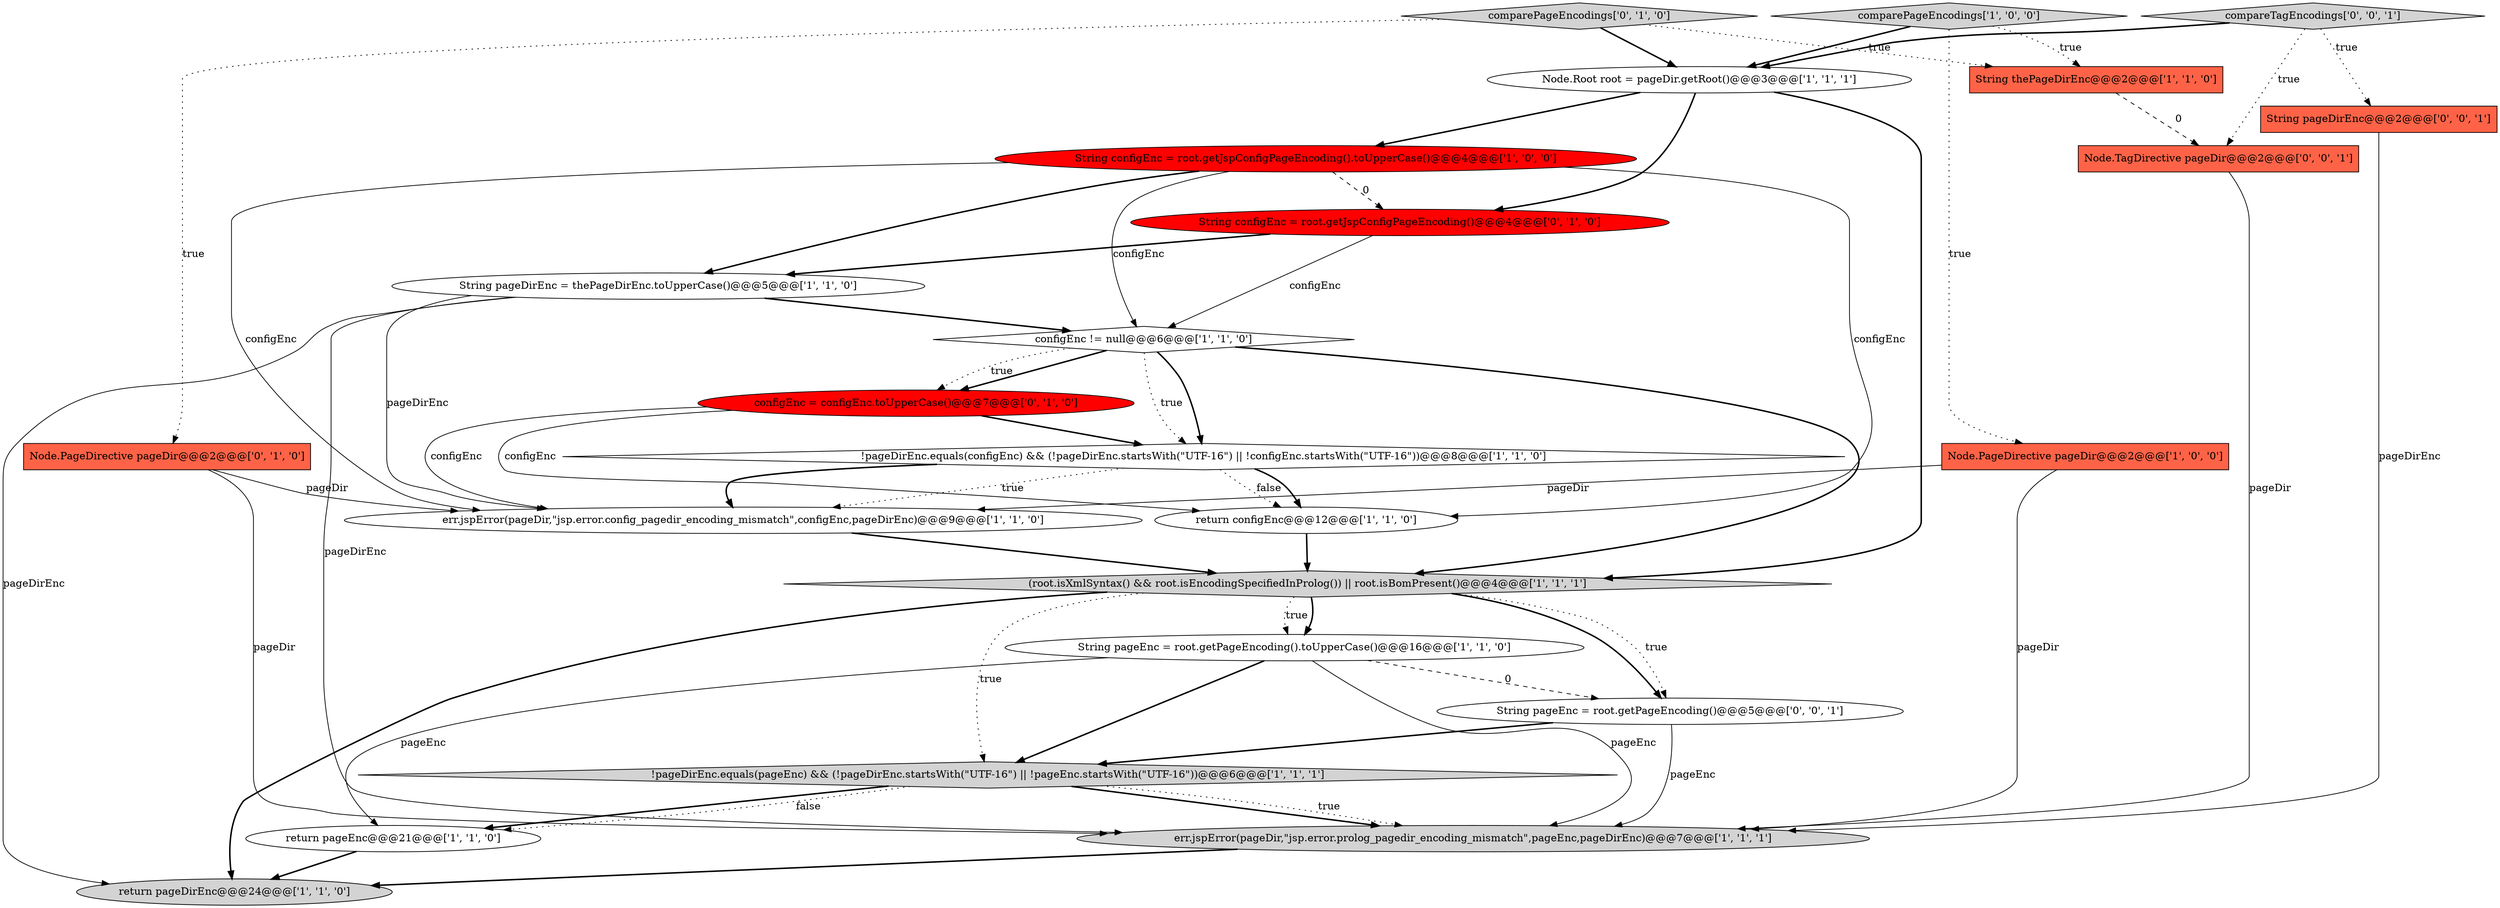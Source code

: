 digraph {
13 [style = filled, label = "Node.Root root = pageDir.getRoot()@@@3@@@['1', '1', '1']", fillcolor = white, shape = ellipse image = "AAA0AAABBB1BBB"];
12 [style = filled, label = "comparePageEncodings['1', '0', '0']", fillcolor = lightgray, shape = diamond image = "AAA0AAABBB1BBB"];
4 [style = filled, label = "Node.PageDirective pageDir@@@2@@@['1', '0', '0']", fillcolor = tomato, shape = box image = "AAA0AAABBB1BBB"];
18 [style = filled, label = "Node.PageDirective pageDir@@@2@@@['0', '1', '0']", fillcolor = tomato, shape = box image = "AAA0AAABBB2BBB"];
7 [style = filled, label = "String thePageDirEnc@@@2@@@['1', '1', '0']", fillcolor = tomato, shape = box image = "AAA0AAABBB1BBB"];
15 [style = filled, label = "(root.isXmlSyntax() && root.isEncodingSpecifiedInProlog()) || root.isBomPresent()@@@4@@@['1', '1', '1']", fillcolor = lightgray, shape = diamond image = "AAA0AAABBB1BBB"];
3 [style = filled, label = "String pageEnc = root.getPageEncoding().toUpperCase()@@@16@@@['1', '1', '0']", fillcolor = white, shape = ellipse image = "AAA0AAABBB1BBB"];
6 [style = filled, label = "configEnc != null@@@6@@@['1', '1', '0']", fillcolor = white, shape = diamond image = "AAA0AAABBB1BBB"];
10 [style = filled, label = "err.jspError(pageDir,\"jsp.error.config_pagedir_encoding_mismatch\",configEnc,pageDirEnc)@@@9@@@['1', '1', '0']", fillcolor = white, shape = ellipse image = "AAA0AAABBB1BBB"];
5 [style = filled, label = "String configEnc = root.getJspConfigPageEncoding().toUpperCase()@@@4@@@['1', '0', '0']", fillcolor = red, shape = ellipse image = "AAA1AAABBB1BBB"];
22 [style = filled, label = "compareTagEncodings['0', '0', '1']", fillcolor = lightgray, shape = diamond image = "AAA0AAABBB3BBB"];
20 [style = filled, label = "String pageDirEnc@@@2@@@['0', '0', '1']", fillcolor = tomato, shape = box image = "AAA0AAABBB3BBB"];
19 [style = filled, label = "String configEnc = root.getJspConfigPageEncoding()@@@4@@@['0', '1', '0']", fillcolor = red, shape = ellipse image = "AAA1AAABBB2BBB"];
17 [style = filled, label = "comparePageEncodings['0', '1', '0']", fillcolor = lightgray, shape = diamond image = "AAA0AAABBB2BBB"];
21 [style = filled, label = "String pageEnc = root.getPageEncoding()@@@5@@@['0', '0', '1']", fillcolor = white, shape = ellipse image = "AAA0AAABBB3BBB"];
9 [style = filled, label = "!pageDirEnc.equals(pageEnc) && (!pageDirEnc.startsWith(\"UTF-16\") || !pageEnc.startsWith(\"UTF-16\"))@@@6@@@['1', '1', '1']", fillcolor = lightgray, shape = diamond image = "AAA0AAABBB1BBB"];
0 [style = filled, label = "return configEnc@@@12@@@['1', '1', '0']", fillcolor = white, shape = ellipse image = "AAA0AAABBB1BBB"];
1 [style = filled, label = "String pageDirEnc = thePageDirEnc.toUpperCase()@@@5@@@['1', '1', '0']", fillcolor = white, shape = ellipse image = "AAA0AAABBB1BBB"];
23 [style = filled, label = "Node.TagDirective pageDir@@@2@@@['0', '0', '1']", fillcolor = tomato, shape = box image = "AAA0AAABBB3BBB"];
8 [style = filled, label = "return pageEnc@@@21@@@['1', '1', '0']", fillcolor = white, shape = ellipse image = "AAA0AAABBB1BBB"];
16 [style = filled, label = "configEnc = configEnc.toUpperCase()@@@7@@@['0', '1', '0']", fillcolor = red, shape = ellipse image = "AAA1AAABBB2BBB"];
14 [style = filled, label = "return pageDirEnc@@@24@@@['1', '1', '0']", fillcolor = lightgray, shape = ellipse image = "AAA0AAABBB1BBB"];
2 [style = filled, label = "!pageDirEnc.equals(configEnc) && (!pageDirEnc.startsWith(\"UTF-16\") || !configEnc.startsWith(\"UTF-16\"))@@@8@@@['1', '1', '0']", fillcolor = white, shape = diamond image = "AAA0AAABBB1BBB"];
11 [style = filled, label = "err.jspError(pageDir,\"jsp.error.prolog_pagedir_encoding_mismatch\",pageEnc,pageDirEnc)@@@7@@@['1', '1', '1']", fillcolor = lightgray, shape = ellipse image = "AAA0AAABBB1BBB"];
7->23 [style = dashed, label="0"];
10->15 [style = bold, label=""];
9->11 [style = bold, label=""];
22->23 [style = dotted, label="true"];
15->14 [style = bold, label=""];
4->10 [style = solid, label="pageDir"];
17->18 [style = dotted, label="true"];
11->14 [style = bold, label=""];
3->21 [style = dashed, label="0"];
21->11 [style = solid, label="pageEnc"];
15->21 [style = bold, label=""];
19->6 [style = solid, label="configEnc"];
9->11 [style = dotted, label="true"];
16->0 [style = solid, label="configEnc"];
8->14 [style = bold, label=""];
3->11 [style = solid, label="pageEnc"];
5->6 [style = solid, label="configEnc"];
2->0 [style = dotted, label="false"];
16->2 [style = bold, label=""];
4->11 [style = solid, label="pageDir"];
2->10 [style = bold, label=""];
15->3 [style = bold, label=""];
9->8 [style = bold, label=""];
15->21 [style = dotted, label="true"];
0->15 [style = bold, label=""];
6->15 [style = bold, label=""];
15->9 [style = dotted, label="true"];
6->2 [style = bold, label=""];
15->3 [style = dotted, label="true"];
3->9 [style = bold, label=""];
9->8 [style = dotted, label="false"];
18->10 [style = solid, label="pageDir"];
5->1 [style = bold, label=""];
16->10 [style = solid, label="configEnc"];
12->13 [style = bold, label=""];
13->19 [style = bold, label=""];
2->0 [style = bold, label=""];
5->10 [style = solid, label="configEnc"];
1->6 [style = bold, label=""];
19->1 [style = bold, label=""];
21->9 [style = bold, label=""];
6->2 [style = dotted, label="true"];
22->20 [style = dotted, label="true"];
23->11 [style = solid, label="pageDir"];
1->14 [style = solid, label="pageDirEnc"];
18->11 [style = solid, label="pageDir"];
6->16 [style = bold, label=""];
3->8 [style = solid, label="pageEnc"];
13->5 [style = bold, label=""];
5->0 [style = solid, label="configEnc"];
1->10 [style = solid, label="pageDirEnc"];
17->7 [style = dotted, label="true"];
17->13 [style = bold, label=""];
12->4 [style = dotted, label="true"];
13->15 [style = bold, label=""];
1->11 [style = solid, label="pageDirEnc"];
12->7 [style = dotted, label="true"];
20->11 [style = solid, label="pageDirEnc"];
5->19 [style = dashed, label="0"];
22->13 [style = bold, label=""];
6->16 [style = dotted, label="true"];
2->10 [style = dotted, label="true"];
}
